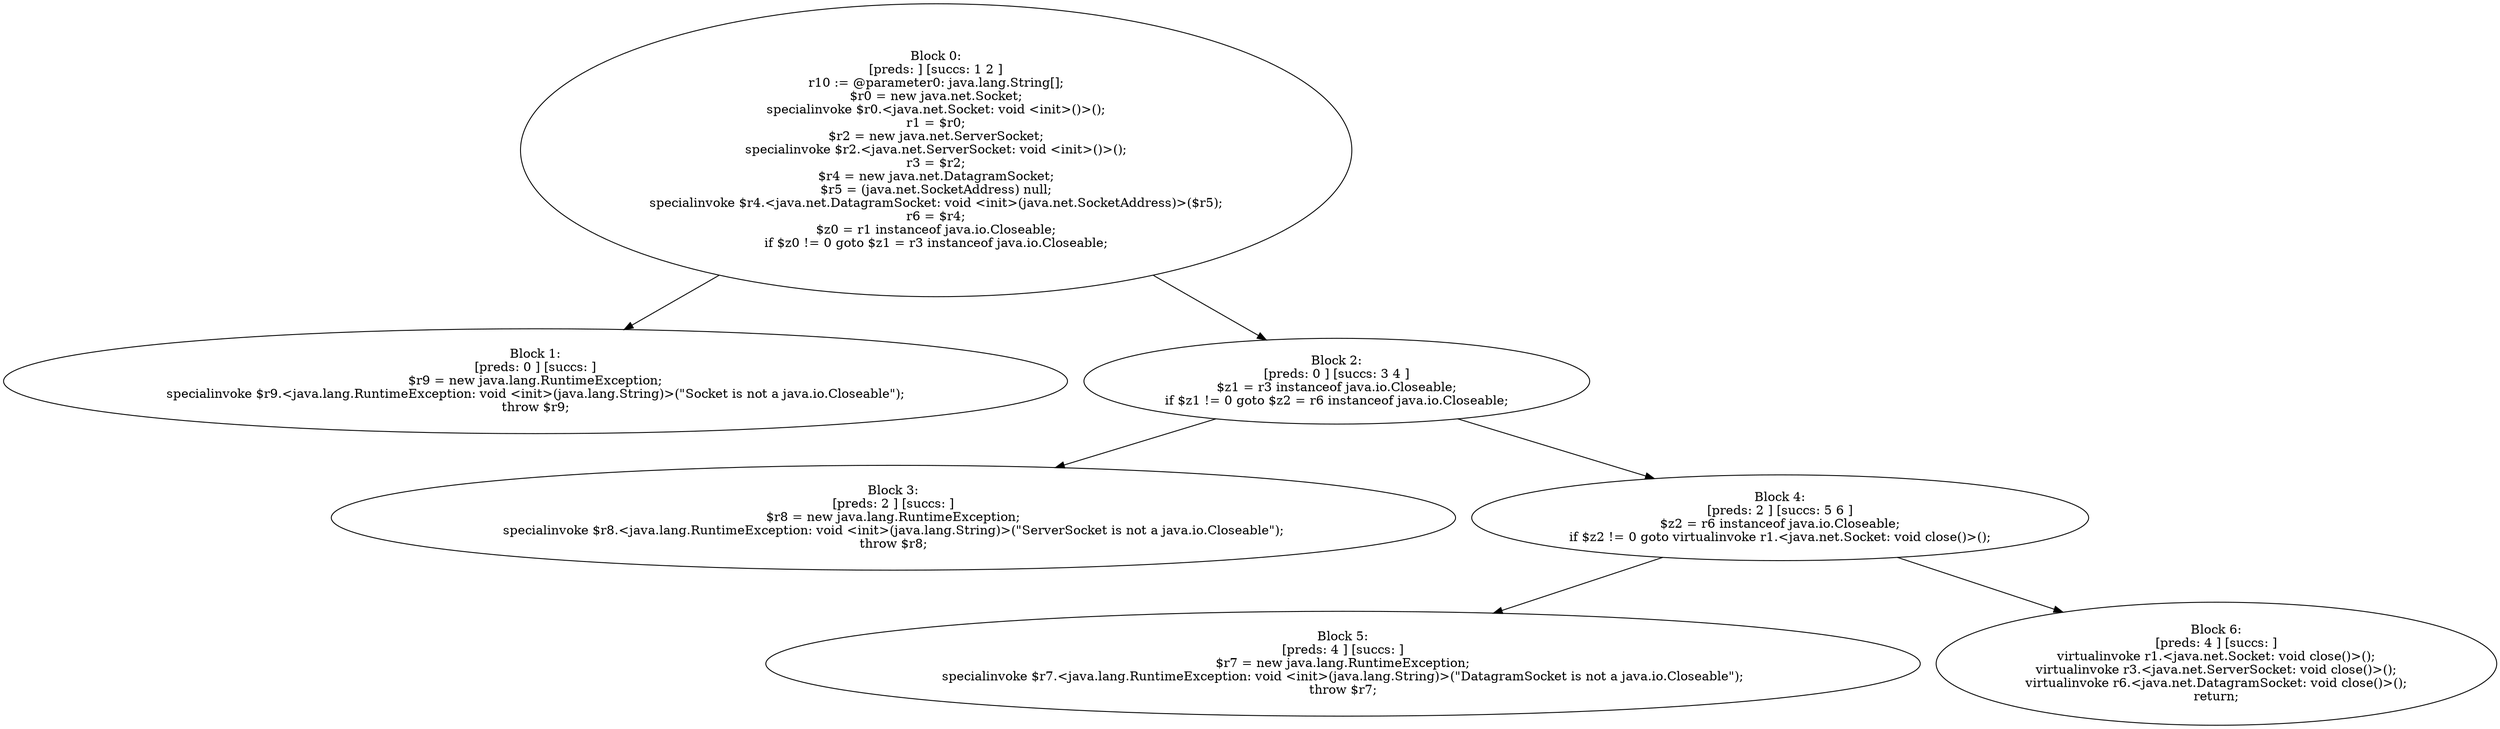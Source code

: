digraph "unitGraph" {
    "Block 0:
[preds: ] [succs: 1 2 ]
r10 := @parameter0: java.lang.String[];
$r0 = new java.net.Socket;
specialinvoke $r0.<java.net.Socket: void <init>()>();
r1 = $r0;
$r2 = new java.net.ServerSocket;
specialinvoke $r2.<java.net.ServerSocket: void <init>()>();
r3 = $r2;
$r4 = new java.net.DatagramSocket;
$r5 = (java.net.SocketAddress) null;
specialinvoke $r4.<java.net.DatagramSocket: void <init>(java.net.SocketAddress)>($r5);
r6 = $r4;
$z0 = r1 instanceof java.io.Closeable;
if $z0 != 0 goto $z1 = r3 instanceof java.io.Closeable;
"
    "Block 1:
[preds: 0 ] [succs: ]
$r9 = new java.lang.RuntimeException;
specialinvoke $r9.<java.lang.RuntimeException: void <init>(java.lang.String)>(\"Socket is not a java.io.Closeable\");
throw $r9;
"
    "Block 2:
[preds: 0 ] [succs: 3 4 ]
$z1 = r3 instanceof java.io.Closeable;
if $z1 != 0 goto $z2 = r6 instanceof java.io.Closeable;
"
    "Block 3:
[preds: 2 ] [succs: ]
$r8 = new java.lang.RuntimeException;
specialinvoke $r8.<java.lang.RuntimeException: void <init>(java.lang.String)>(\"ServerSocket is not a java.io.Closeable\");
throw $r8;
"
    "Block 4:
[preds: 2 ] [succs: 5 6 ]
$z2 = r6 instanceof java.io.Closeable;
if $z2 != 0 goto virtualinvoke r1.<java.net.Socket: void close()>();
"
    "Block 5:
[preds: 4 ] [succs: ]
$r7 = new java.lang.RuntimeException;
specialinvoke $r7.<java.lang.RuntimeException: void <init>(java.lang.String)>(\"DatagramSocket is not a java.io.Closeable\");
throw $r7;
"
    "Block 6:
[preds: 4 ] [succs: ]
virtualinvoke r1.<java.net.Socket: void close()>();
virtualinvoke r3.<java.net.ServerSocket: void close()>();
virtualinvoke r6.<java.net.DatagramSocket: void close()>();
return;
"
    "Block 0:
[preds: ] [succs: 1 2 ]
r10 := @parameter0: java.lang.String[];
$r0 = new java.net.Socket;
specialinvoke $r0.<java.net.Socket: void <init>()>();
r1 = $r0;
$r2 = new java.net.ServerSocket;
specialinvoke $r2.<java.net.ServerSocket: void <init>()>();
r3 = $r2;
$r4 = new java.net.DatagramSocket;
$r5 = (java.net.SocketAddress) null;
specialinvoke $r4.<java.net.DatagramSocket: void <init>(java.net.SocketAddress)>($r5);
r6 = $r4;
$z0 = r1 instanceof java.io.Closeable;
if $z0 != 0 goto $z1 = r3 instanceof java.io.Closeable;
"->"Block 1:
[preds: 0 ] [succs: ]
$r9 = new java.lang.RuntimeException;
specialinvoke $r9.<java.lang.RuntimeException: void <init>(java.lang.String)>(\"Socket is not a java.io.Closeable\");
throw $r9;
";
    "Block 0:
[preds: ] [succs: 1 2 ]
r10 := @parameter0: java.lang.String[];
$r0 = new java.net.Socket;
specialinvoke $r0.<java.net.Socket: void <init>()>();
r1 = $r0;
$r2 = new java.net.ServerSocket;
specialinvoke $r2.<java.net.ServerSocket: void <init>()>();
r3 = $r2;
$r4 = new java.net.DatagramSocket;
$r5 = (java.net.SocketAddress) null;
specialinvoke $r4.<java.net.DatagramSocket: void <init>(java.net.SocketAddress)>($r5);
r6 = $r4;
$z0 = r1 instanceof java.io.Closeable;
if $z0 != 0 goto $z1 = r3 instanceof java.io.Closeable;
"->"Block 2:
[preds: 0 ] [succs: 3 4 ]
$z1 = r3 instanceof java.io.Closeable;
if $z1 != 0 goto $z2 = r6 instanceof java.io.Closeable;
";
    "Block 2:
[preds: 0 ] [succs: 3 4 ]
$z1 = r3 instanceof java.io.Closeable;
if $z1 != 0 goto $z2 = r6 instanceof java.io.Closeable;
"->"Block 3:
[preds: 2 ] [succs: ]
$r8 = new java.lang.RuntimeException;
specialinvoke $r8.<java.lang.RuntimeException: void <init>(java.lang.String)>(\"ServerSocket is not a java.io.Closeable\");
throw $r8;
";
    "Block 2:
[preds: 0 ] [succs: 3 4 ]
$z1 = r3 instanceof java.io.Closeable;
if $z1 != 0 goto $z2 = r6 instanceof java.io.Closeable;
"->"Block 4:
[preds: 2 ] [succs: 5 6 ]
$z2 = r6 instanceof java.io.Closeable;
if $z2 != 0 goto virtualinvoke r1.<java.net.Socket: void close()>();
";
    "Block 4:
[preds: 2 ] [succs: 5 6 ]
$z2 = r6 instanceof java.io.Closeable;
if $z2 != 0 goto virtualinvoke r1.<java.net.Socket: void close()>();
"->"Block 5:
[preds: 4 ] [succs: ]
$r7 = new java.lang.RuntimeException;
specialinvoke $r7.<java.lang.RuntimeException: void <init>(java.lang.String)>(\"DatagramSocket is not a java.io.Closeable\");
throw $r7;
";
    "Block 4:
[preds: 2 ] [succs: 5 6 ]
$z2 = r6 instanceof java.io.Closeable;
if $z2 != 0 goto virtualinvoke r1.<java.net.Socket: void close()>();
"->"Block 6:
[preds: 4 ] [succs: ]
virtualinvoke r1.<java.net.Socket: void close()>();
virtualinvoke r3.<java.net.ServerSocket: void close()>();
virtualinvoke r6.<java.net.DatagramSocket: void close()>();
return;
";
}

